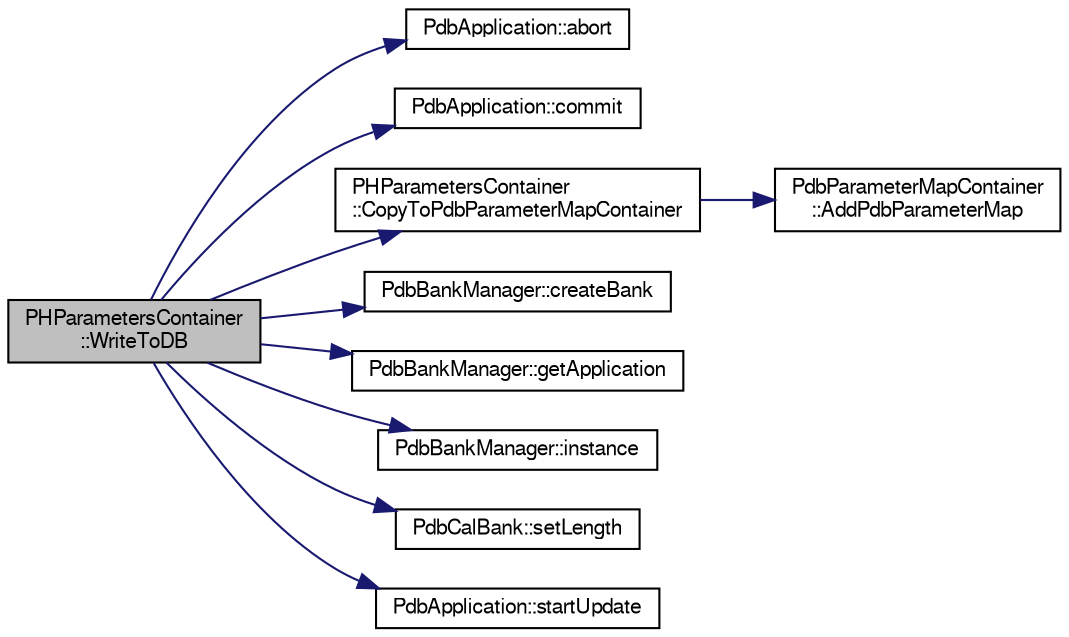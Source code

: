 digraph "PHParametersContainer::WriteToDB"
{
  bgcolor="transparent";
  edge [fontname="FreeSans",fontsize="10",labelfontname="FreeSans",labelfontsize="10"];
  node [fontname="FreeSans",fontsize="10",shape=record];
  rankdir="LR";
  Node1 [label="PHParametersContainer\l::WriteToDB",height=0.2,width=0.4,color="black", fillcolor="grey75", style="filled" fontcolor="black"];
  Node1 -> Node2 [color="midnightblue",fontsize="10",style="solid",fontname="FreeSans"];
  Node2 [label="PdbApplication::abort",height=0.2,width=0.4,color="black",URL="$dd/df1/classPdbApplication.html#a3f16b575e6bfc657ebe90189b9490216"];
  Node1 -> Node3 [color="midnightblue",fontsize="10",style="solid",fontname="FreeSans"];
  Node3 [label="PdbApplication::commit",height=0.2,width=0.4,color="black",URL="$dd/df1/classPdbApplication.html#a755fa6893f61d85c028e485d96b3f2e0"];
  Node1 -> Node4 [color="midnightblue",fontsize="10",style="solid",fontname="FreeSans"];
  Node4 [label="PHParametersContainer\l::CopyToPdbParameterMapContainer",height=0.2,width=0.4,color="black",URL="$d7/d6b/classPHParametersContainer.html#a278f75a3ec3234961271ad8d33c4c126"];
  Node4 -> Node5 [color="midnightblue",fontsize="10",style="solid",fontname="FreeSans"];
  Node5 [label="PdbParameterMapContainer\l::AddPdbParameterMap",height=0.2,width=0.4,color="black",URL="$d4/d7d/classPdbParameterMapContainer.html#a0e5436b10b4e13f2575b80553dc8beba"];
  Node1 -> Node6 [color="midnightblue",fontsize="10",style="solid",fontname="FreeSans"];
  Node6 [label="PdbBankManager::createBank",height=0.2,width=0.4,color="black",URL="$dc/ddd/classPdbBankManager.html#afacc93a5133135574ea635aa57fc5bf1"];
  Node1 -> Node7 [color="midnightblue",fontsize="10",style="solid",fontname="FreeSans"];
  Node7 [label="PdbBankManager::getApplication",height=0.2,width=0.4,color="black",URL="$dc/ddd/classPdbBankManager.html#a95e1c32001912315223f34c148468092"];
  Node1 -> Node8 [color="midnightblue",fontsize="10",style="solid",fontname="FreeSans"];
  Node8 [label="PdbBankManager::instance",height=0.2,width=0.4,color="black",URL="$dc/ddd/classPdbBankManager.html#a845fef32c14858a7125c77d7e1ed2d6f"];
  Node1 -> Node9 [color="midnightblue",fontsize="10",style="solid",fontname="FreeSans"];
  Node9 [label="PdbCalBank::setLength",height=0.2,width=0.4,color="black",URL="$da/d4f/classPdbCalBank.html#a448f4f6ba1e115794783b097955085d3"];
  Node1 -> Node10 [color="midnightblue",fontsize="10",style="solid",fontname="FreeSans"];
  Node10 [label="PdbApplication::startUpdate",height=0.2,width=0.4,color="black",URL="$dd/df1/classPdbApplication.html#ab4444d5dc942e5259b47d25d386b29e8"];
}
